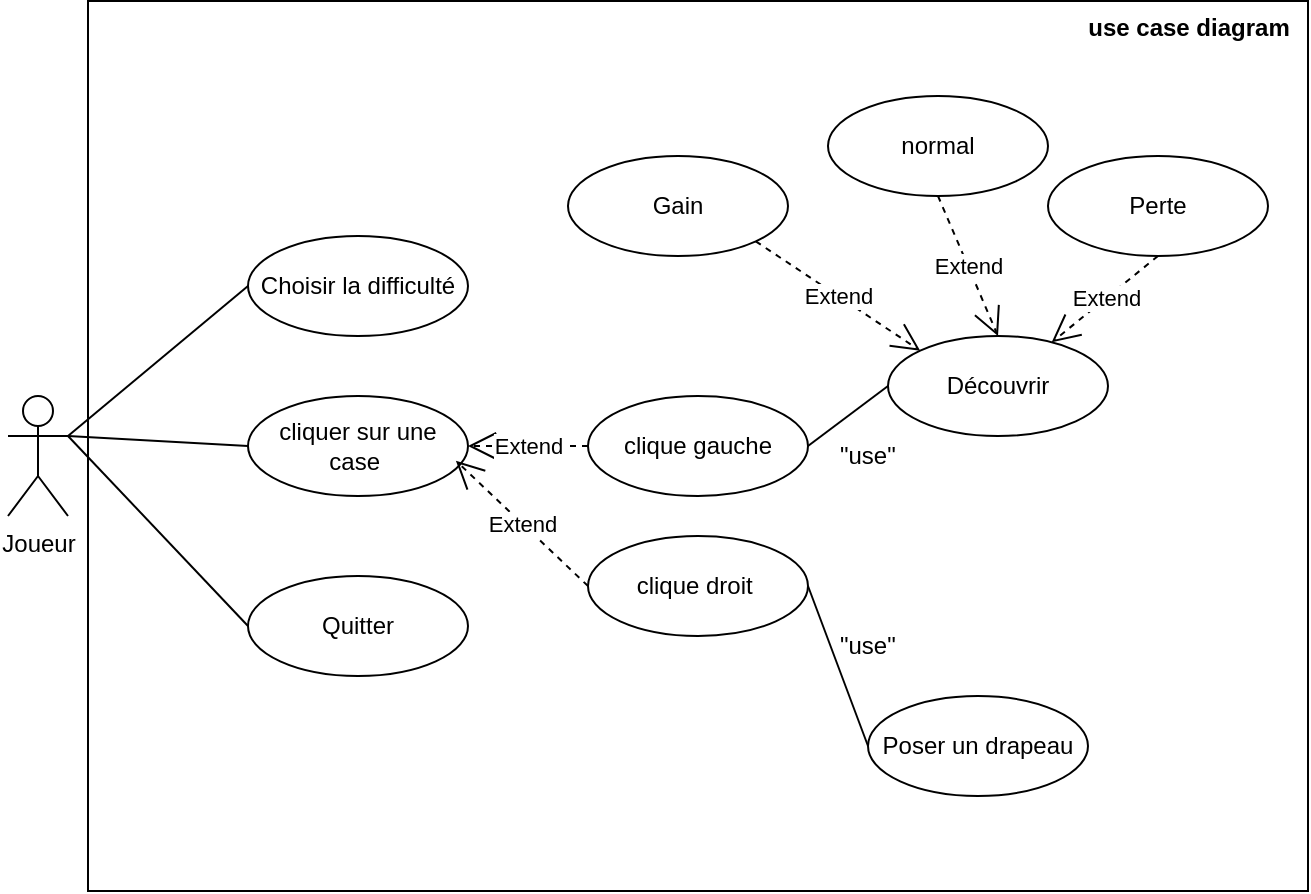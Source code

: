 <mxfile version="24.8.3">
  <diagram name="Page-1" id="9tmHVmzgS5WHV9dcLpzu">
    <mxGraphModel dx="1607" dy="782" grid="1" gridSize="10" guides="1" tooltips="1" connect="1" arrows="1" fold="1" page="1" pageScale="1" pageWidth="827" pageHeight="1169" math="0" shadow="0">
      <root>
        <mxCell id="0" />
        <mxCell id="1" parent="0" />
        <mxCell id="7F0hAiblzPzZj3BfUaib-1" value="Joueur" style="shape=umlActor;verticalLabelPosition=bottom;verticalAlign=top;html=1;outlineConnect=0;" parent="1" vertex="1">
          <mxGeometry x="40" y="250" width="30" height="60" as="geometry" />
        </mxCell>
        <mxCell id="7F0hAiblzPzZj3BfUaib-2" value="" style="rounded=0;whiteSpace=wrap;html=1;" parent="1" vertex="1">
          <mxGeometry x="80" y="52.5" width="610" height="445" as="geometry" />
        </mxCell>
        <mxCell id="7F0hAiblzPzZj3BfUaib-19" value="Choisir la difficulté " style="ellipse;whiteSpace=wrap;html=1;" parent="1" vertex="1">
          <mxGeometry x="160" y="170" width="110" height="50" as="geometry" />
        </mxCell>
        <mxCell id="dAFWdCMOxHJxD9ir2ifD-1" value="cliquer sur une case&amp;nbsp;" style="ellipse;whiteSpace=wrap;html=1;" parent="1" vertex="1">
          <mxGeometry x="160" y="250" width="110" height="50" as="geometry" />
        </mxCell>
        <mxCell id="dAFWdCMOxHJxD9ir2ifD-2" value="Quitter" style="ellipse;whiteSpace=wrap;html=1;" parent="1" vertex="1">
          <mxGeometry x="160" y="340" width="110" height="50" as="geometry" />
        </mxCell>
        <mxCell id="dAFWdCMOxHJxD9ir2ifD-4" value="" style="endArrow=none;html=1;rounded=0;entryX=0;entryY=0.5;entryDx=0;entryDy=0;" parent="1" target="7F0hAiblzPzZj3BfUaib-19" edge="1">
          <mxGeometry width="50" height="50" relative="1" as="geometry">
            <mxPoint x="70" y="270" as="sourcePoint" />
            <mxPoint x="120" y="220" as="targetPoint" />
          </mxGeometry>
        </mxCell>
        <mxCell id="dAFWdCMOxHJxD9ir2ifD-5" value="" style="endArrow=none;html=1;rounded=0;entryX=0;entryY=0.5;entryDx=0;entryDy=0;" parent="1" target="dAFWdCMOxHJxD9ir2ifD-1" edge="1">
          <mxGeometry width="50" height="50" relative="1" as="geometry">
            <mxPoint x="70" y="270" as="sourcePoint" />
            <mxPoint x="170" y="245" as="targetPoint" />
          </mxGeometry>
        </mxCell>
        <mxCell id="dAFWdCMOxHJxD9ir2ifD-6" value="" style="endArrow=none;html=1;rounded=0;entryX=0;entryY=0.5;entryDx=0;entryDy=0;exitX=1;exitY=0.333;exitDx=0;exitDy=0;exitPerimeter=0;" parent="1" source="7F0hAiblzPzZj3BfUaib-1" target="dAFWdCMOxHJxD9ir2ifD-2" edge="1">
          <mxGeometry width="50" height="50" relative="1" as="geometry">
            <mxPoint x="90" y="290" as="sourcePoint" />
            <mxPoint x="180" y="255" as="targetPoint" />
          </mxGeometry>
        </mxCell>
        <mxCell id="dAFWdCMOxHJxD9ir2ifD-8" value="clique droit&amp;nbsp;" style="ellipse;whiteSpace=wrap;html=1;" parent="1" vertex="1">
          <mxGeometry x="330" y="320" width="110" height="50" as="geometry" />
        </mxCell>
        <mxCell id="dAFWdCMOxHJxD9ir2ifD-9" value="clique gauche" style="ellipse;whiteSpace=wrap;html=1;" parent="1" vertex="1">
          <mxGeometry x="330" y="250" width="110" height="50" as="geometry" />
        </mxCell>
        <mxCell id="dAFWdCMOxHJxD9ir2ifD-10" value="Poser un drapeau" style="ellipse;whiteSpace=wrap;html=1;" parent="1" vertex="1">
          <mxGeometry x="470" y="400" width="110" height="50" as="geometry" />
        </mxCell>
        <mxCell id="dAFWdCMOxHJxD9ir2ifD-11" value="Découvrir" style="ellipse;whiteSpace=wrap;html=1;" parent="1" vertex="1">
          <mxGeometry x="480" y="220" width="110" height="50" as="geometry" />
        </mxCell>
        <mxCell id="dAFWdCMOxHJxD9ir2ifD-12" value="Gain" style="ellipse;whiteSpace=wrap;html=1;" parent="1" vertex="1">
          <mxGeometry x="320" y="130" width="110" height="50" as="geometry" />
        </mxCell>
        <mxCell id="dAFWdCMOxHJxD9ir2ifD-13" value="normal" style="ellipse;whiteSpace=wrap;html=1;" parent="1" vertex="1">
          <mxGeometry x="450" y="100" width="110" height="50" as="geometry" />
        </mxCell>
        <mxCell id="dAFWdCMOxHJxD9ir2ifD-14" value="Perte" style="ellipse;whiteSpace=wrap;html=1;" parent="1" vertex="1">
          <mxGeometry x="560" y="130" width="110" height="50" as="geometry" />
        </mxCell>
        <mxCell id="dAFWdCMOxHJxD9ir2ifD-16" value="" style="endArrow=none;html=1;rounded=0;exitX=1;exitY=0.5;exitDx=0;exitDy=0;entryX=0;entryY=0.5;entryDx=0;entryDy=0;" parent="1" source="dAFWdCMOxHJxD9ir2ifD-8" target="dAFWdCMOxHJxD9ir2ifD-10" edge="1">
          <mxGeometry width="50" height="50" relative="1" as="geometry">
            <mxPoint x="390" y="370" as="sourcePoint" />
            <mxPoint x="440" y="320" as="targetPoint" />
          </mxGeometry>
        </mxCell>
        <mxCell id="dAFWdCMOxHJxD9ir2ifD-17" value="&quot;use&quot;" style="text;strokeColor=none;fillColor=none;align=left;verticalAlign=middle;spacingLeft=4;spacingRight=4;overflow=hidden;points=[[0,0.5],[1,0.5]];portConstraint=eastwest;rotatable=0;whiteSpace=wrap;html=1;" parent="1" vertex="1">
          <mxGeometry x="450" y="360" width="80" height="30" as="geometry" />
        </mxCell>
        <mxCell id="dAFWdCMOxHJxD9ir2ifD-19" value="Extend" style="endArrow=open;endSize=12;dashed=1;html=1;rounded=0;entryX=1;entryY=0.5;entryDx=0;entryDy=0;exitX=0;exitY=0.5;exitDx=0;exitDy=0;" parent="1" source="dAFWdCMOxHJxD9ir2ifD-9" target="dAFWdCMOxHJxD9ir2ifD-1" edge="1">
          <mxGeometry width="160" relative="1" as="geometry">
            <mxPoint x="330" y="260" as="sourcePoint" />
            <mxPoint x="490" y="260" as="targetPoint" />
          </mxGeometry>
        </mxCell>
        <mxCell id="dAFWdCMOxHJxD9ir2ifD-20" value="Extend" style="endArrow=open;endSize=12;dashed=1;html=1;rounded=0;entryX=0.945;entryY=0.647;entryDx=0;entryDy=0;exitX=0;exitY=0.5;exitDx=0;exitDy=0;entryPerimeter=0;" parent="1" source="dAFWdCMOxHJxD9ir2ifD-8" target="dAFWdCMOxHJxD9ir2ifD-1" edge="1">
          <mxGeometry width="160" relative="1" as="geometry">
            <mxPoint x="314" y="255" as="sourcePoint" />
            <mxPoint x="280" y="285" as="targetPoint" />
          </mxGeometry>
        </mxCell>
        <mxCell id="dAFWdCMOxHJxD9ir2ifD-21" value="&quot;use&quot;" style="text;strokeColor=none;fillColor=none;align=left;verticalAlign=middle;spacingLeft=4;spacingRight=4;overflow=hidden;points=[[0,0.5],[1,0.5]];portConstraint=eastwest;rotatable=0;whiteSpace=wrap;html=1;" parent="1" vertex="1">
          <mxGeometry x="450" y="265" width="80" height="30" as="geometry" />
        </mxCell>
        <mxCell id="dAFWdCMOxHJxD9ir2ifD-22" value="" style="endArrow=none;html=1;rounded=0;exitX=1;exitY=0.5;exitDx=0;exitDy=0;entryX=0;entryY=0.5;entryDx=0;entryDy=0;" parent="1" source="dAFWdCMOxHJxD9ir2ifD-9" target="dAFWdCMOxHJxD9ir2ifD-11" edge="1">
          <mxGeometry width="50" height="50" relative="1" as="geometry">
            <mxPoint x="440" y="243" as="sourcePoint" />
            <mxPoint x="480" y="243" as="targetPoint" />
          </mxGeometry>
        </mxCell>
        <mxCell id="dAFWdCMOxHJxD9ir2ifD-24" value="Extend" style="endArrow=open;endSize=12;dashed=1;html=1;rounded=0;entryX=0;entryY=0;entryDx=0;entryDy=0;exitX=1;exitY=1;exitDx=0;exitDy=0;" parent="1" source="dAFWdCMOxHJxD9ir2ifD-12" target="dAFWdCMOxHJxD9ir2ifD-11" edge="1">
          <mxGeometry width="160" relative="1" as="geometry">
            <mxPoint x="340" y="255" as="sourcePoint" />
            <mxPoint x="280" y="285" as="targetPoint" />
          </mxGeometry>
        </mxCell>
        <mxCell id="dAFWdCMOxHJxD9ir2ifD-27" value="Extend" style="endArrow=open;endSize=12;dashed=1;html=1;rounded=0;entryX=0.5;entryY=0;entryDx=0;entryDy=0;exitX=0.5;exitY=1;exitDx=0;exitDy=0;" parent="1" source="dAFWdCMOxHJxD9ir2ifD-13" target="dAFWdCMOxHJxD9ir2ifD-11" edge="1">
          <mxGeometry width="160" relative="1" as="geometry">
            <mxPoint x="378" y="204" as="sourcePoint" />
            <mxPoint x="540" y="236" as="targetPoint" />
          </mxGeometry>
        </mxCell>
        <mxCell id="dAFWdCMOxHJxD9ir2ifD-28" value="Extend" style="endArrow=open;endSize=12;dashed=1;html=1;rounded=0;exitX=0.5;exitY=1;exitDx=0;exitDy=0;" parent="1" source="dAFWdCMOxHJxD9ir2ifD-14" target="dAFWdCMOxHJxD9ir2ifD-11" edge="1">
          <mxGeometry width="160" relative="1" as="geometry">
            <mxPoint x="388" y="214" as="sourcePoint" />
            <mxPoint x="550" y="246" as="targetPoint" />
          </mxGeometry>
        </mxCell>
        <mxCell id="WbFWvu-0SD1FuyPlc_wV-1" value="use case diagram" style="text;align=center;fontStyle=1;verticalAlign=middle;spacingLeft=3;spacingRight=3;strokeColor=none;rotatable=0;points=[[0,0.5],[1,0.5]];portConstraint=eastwest;html=1;" vertex="1" parent="1">
          <mxGeometry x="590" y="52.5" width="80" height="26" as="geometry" />
        </mxCell>
      </root>
    </mxGraphModel>
  </diagram>
</mxfile>

